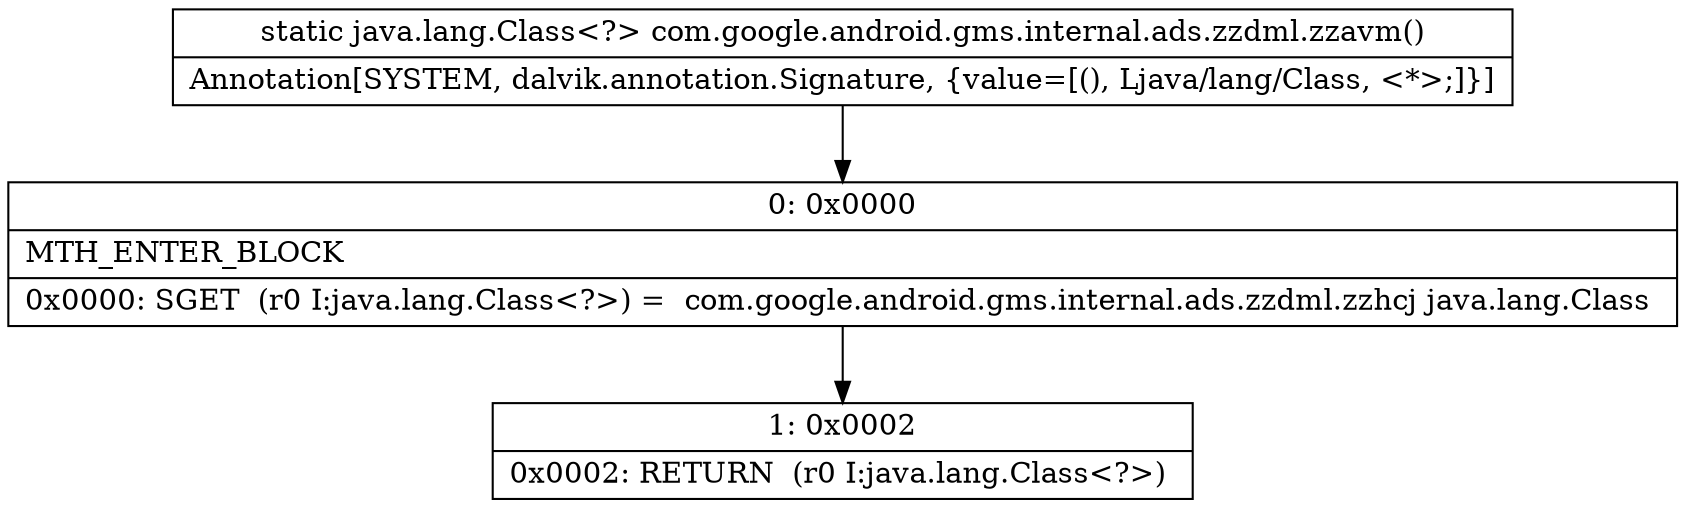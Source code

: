 digraph "CFG forcom.google.android.gms.internal.ads.zzdml.zzavm()Ljava\/lang\/Class;" {
Node_0 [shape=record,label="{0\:\ 0x0000|MTH_ENTER_BLOCK\l|0x0000: SGET  (r0 I:java.lang.Class\<?\>) =  com.google.android.gms.internal.ads.zzdml.zzhcj java.lang.Class \l}"];
Node_1 [shape=record,label="{1\:\ 0x0002|0x0002: RETURN  (r0 I:java.lang.Class\<?\>) \l}"];
MethodNode[shape=record,label="{static java.lang.Class\<?\> com.google.android.gms.internal.ads.zzdml.zzavm()  | Annotation[SYSTEM, dalvik.annotation.Signature, \{value=[(), Ljava\/lang\/Class, \<*\>;]\}]\l}"];
MethodNode -> Node_0;
Node_0 -> Node_1;
}

